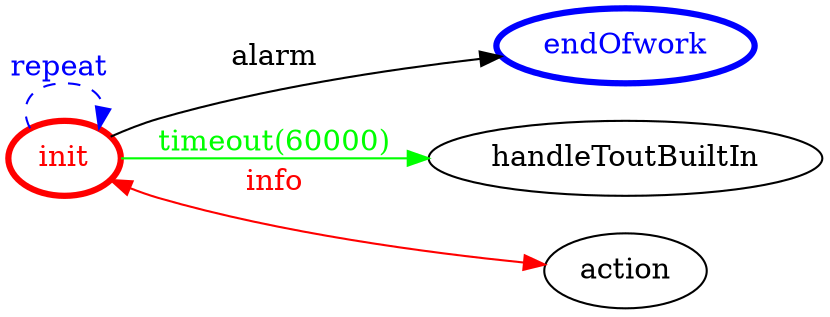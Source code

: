 /*
*
* A GraphViz DOT FSM description 
* Please use a GraphViz visualizer (like http://www.webgraphviz.com)
*  
*/

digraph finite_state_machine {
	rankdir=LR
	size="8,5"
	
	init [ color = red ][ fontcolor = red ][ penwidth = 3 ]
	endOfwork [ color = blue ][ fontcolor = blue ][ penwidth = 3 ]
	
	init -> handleToutBuiltIn [ label = "timeout(60000)" ][ color = green ][ fontcolor = green ]
	init -> init [ label = "repeat "][ style = dashed ][ color = blue ][ fontcolor = blue ]
	init -> endOfwork [ label = "alarm" ][ color = black ][ fontcolor = black ]
	init -> action [ label = "info" ][ color = red ][ fontcolor = red ][ dir = both ]
}
